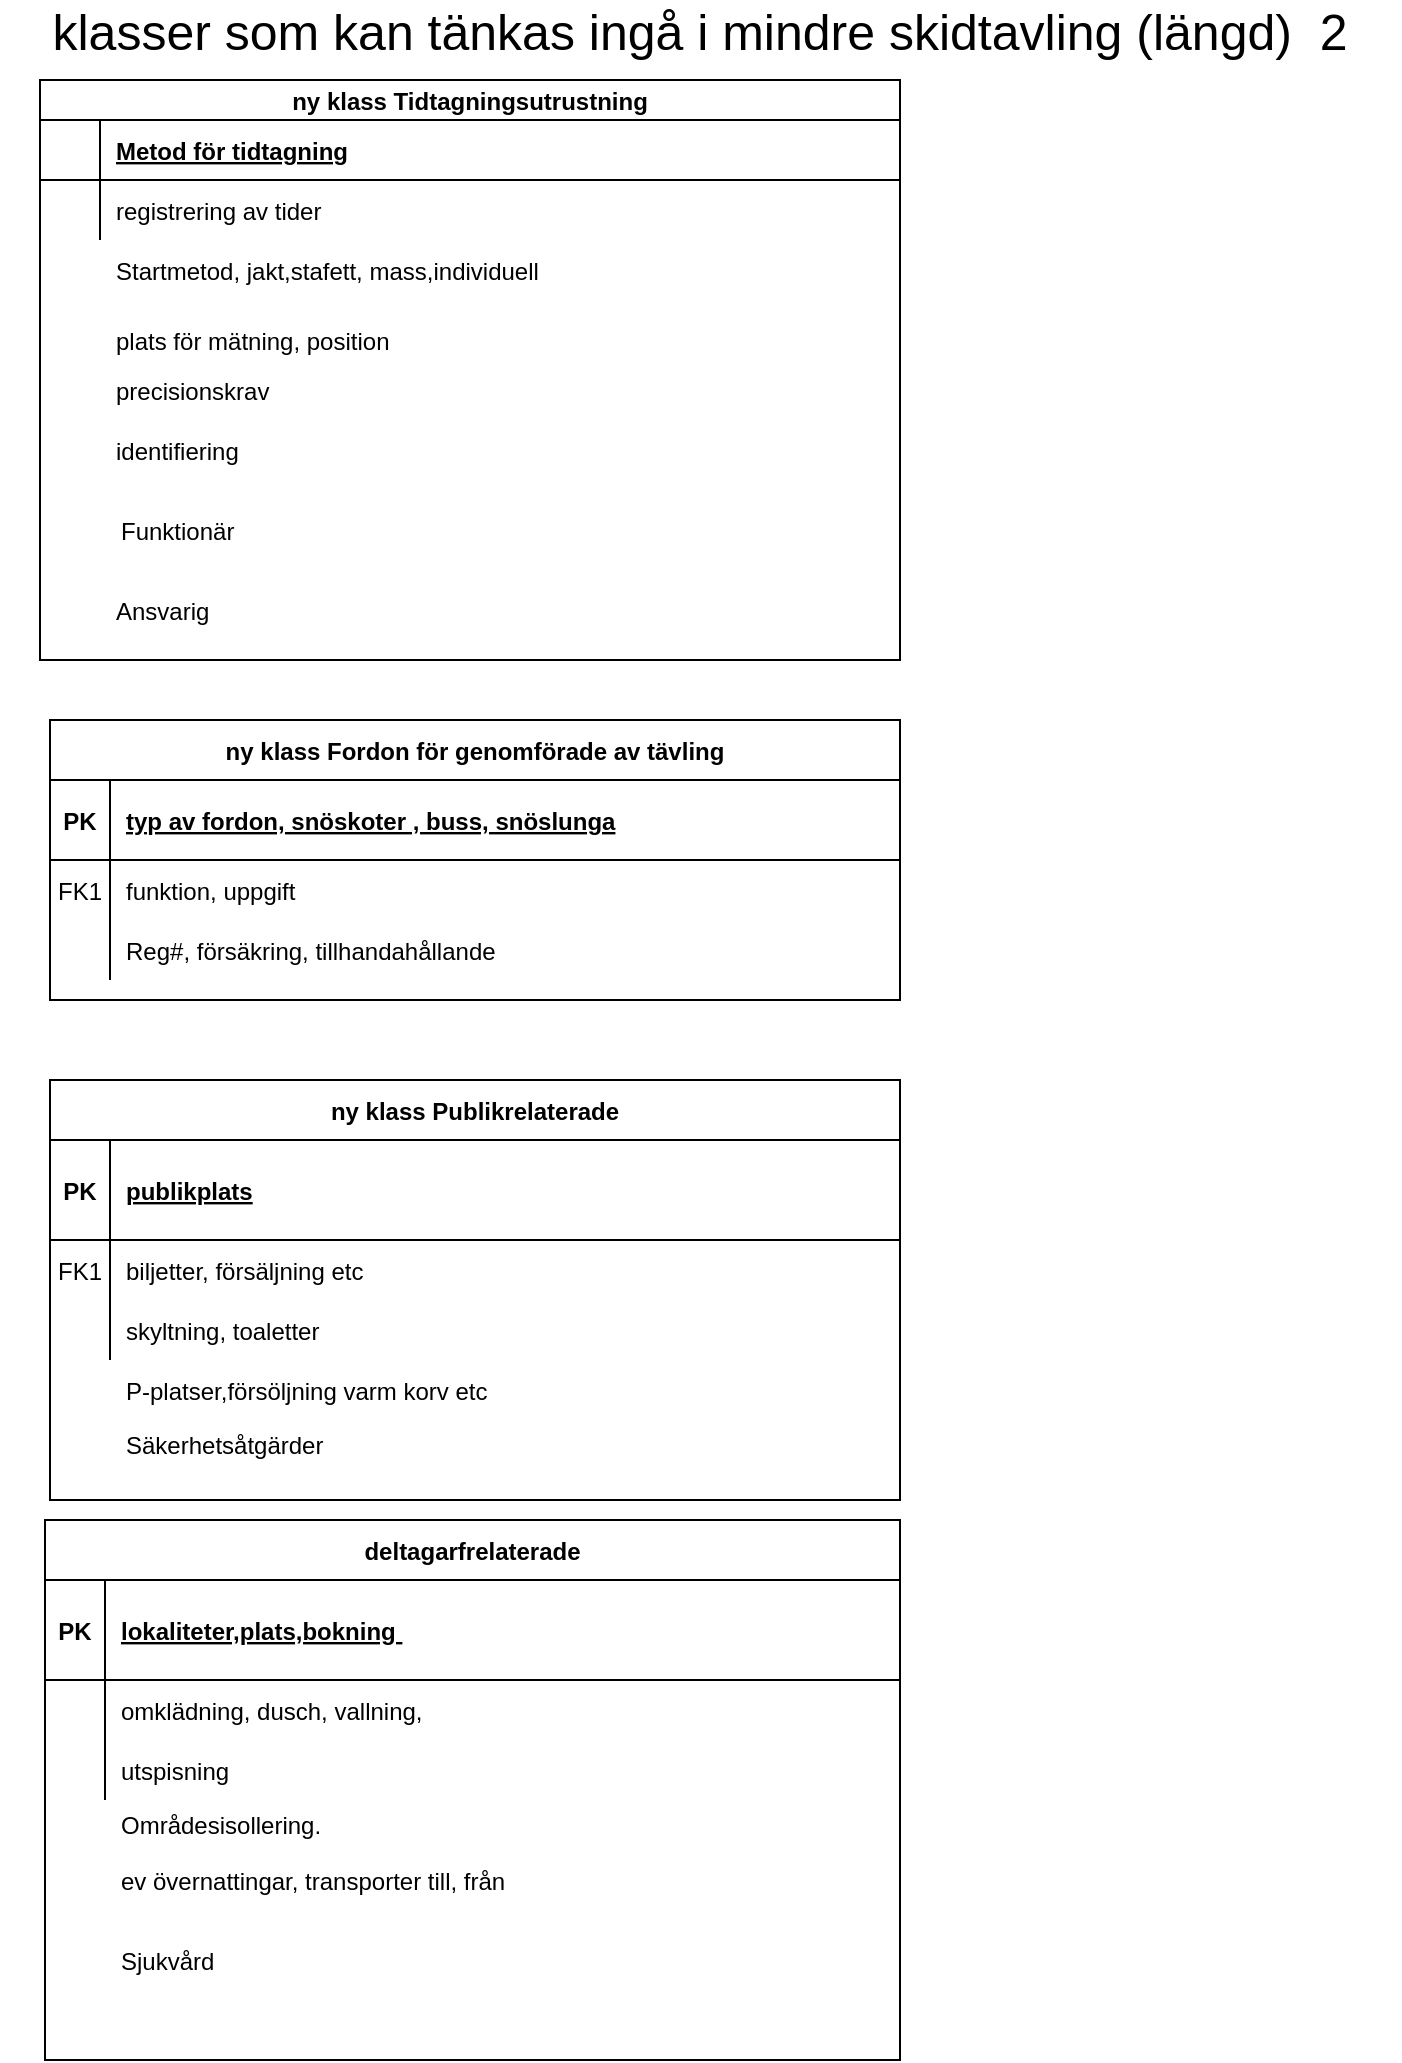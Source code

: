 <mxfile version="15.7.3" type="device"><diagram id="R2lEEEUBdFMjLlhIrx00" name="Page-1"><mxGraphModel dx="1102" dy="835" grid="1" gridSize="10" guides="1" tooltips="1" connect="1" arrows="1" fold="1" page="1" pageScale="1" pageWidth="850" pageHeight="1100" math="0" shadow="0" extFonts="Permanent Marker^https://fonts.googleapis.com/css?family=Permanent+Marker"><root><mxCell id="0"/><mxCell id="1" parent="0"/><mxCell id="C-vyLk0tnHw3VtMMgP7b-2" value="ny klass Publikrelaterade" style="shape=table;startSize=30;container=1;collapsible=1;childLayout=tableLayout;fixedRows=1;rowLines=0;fontStyle=1;align=center;resizeLast=1;" parent="1" vertex="1"><mxGeometry x="115" y="580" width="425" height="210" as="geometry"/></mxCell><mxCell id="C-vyLk0tnHw3VtMMgP7b-3" value="" style="shape=partialRectangle;collapsible=0;dropTarget=0;pointerEvents=0;fillColor=none;points=[[0,0.5],[1,0.5]];portConstraint=eastwest;top=0;left=0;right=0;bottom=1;" parent="C-vyLk0tnHw3VtMMgP7b-2" vertex="1"><mxGeometry y="30" width="425" height="50" as="geometry"/></mxCell><mxCell id="C-vyLk0tnHw3VtMMgP7b-4" value="PK" style="shape=partialRectangle;overflow=hidden;connectable=0;fillColor=none;top=0;left=0;bottom=0;right=0;fontStyle=1;" parent="C-vyLk0tnHw3VtMMgP7b-3" vertex="1"><mxGeometry width="30" height="50" as="geometry"><mxRectangle width="30" height="50" as="alternateBounds"/></mxGeometry></mxCell><mxCell id="C-vyLk0tnHw3VtMMgP7b-5" value="publikplats" style="shape=partialRectangle;overflow=hidden;connectable=0;fillColor=none;top=0;left=0;bottom=0;right=0;align=left;spacingLeft=6;fontStyle=5;" parent="C-vyLk0tnHw3VtMMgP7b-3" vertex="1"><mxGeometry x="30" width="395" height="50" as="geometry"><mxRectangle width="395" height="50" as="alternateBounds"/></mxGeometry></mxCell><mxCell id="C-vyLk0tnHw3VtMMgP7b-6" value="" style="shape=partialRectangle;collapsible=0;dropTarget=0;pointerEvents=0;fillColor=none;points=[[0,0.5],[1,0.5]];portConstraint=eastwest;top=0;left=0;right=0;bottom=0;" parent="C-vyLk0tnHw3VtMMgP7b-2" vertex="1"><mxGeometry y="80" width="425" height="30" as="geometry"/></mxCell><mxCell id="C-vyLk0tnHw3VtMMgP7b-7" value="FK1" style="shape=partialRectangle;overflow=hidden;connectable=0;fillColor=none;top=0;left=0;bottom=0;right=0;" parent="C-vyLk0tnHw3VtMMgP7b-6" vertex="1"><mxGeometry width="30" height="30" as="geometry"><mxRectangle width="30" height="30" as="alternateBounds"/></mxGeometry></mxCell><mxCell id="C-vyLk0tnHw3VtMMgP7b-8" value="biljetter, försäljning etc" style="shape=partialRectangle;overflow=hidden;connectable=0;fillColor=none;top=0;left=0;bottom=0;right=0;align=left;spacingLeft=6;" parent="C-vyLk0tnHw3VtMMgP7b-6" vertex="1"><mxGeometry x="30" width="395" height="30" as="geometry"><mxRectangle width="395" height="30" as="alternateBounds"/></mxGeometry></mxCell><mxCell id="C-vyLk0tnHw3VtMMgP7b-9" value="" style="shape=partialRectangle;collapsible=0;dropTarget=0;pointerEvents=0;fillColor=none;points=[[0,0.5],[1,0.5]];portConstraint=eastwest;top=0;left=0;right=0;bottom=0;" parent="C-vyLk0tnHw3VtMMgP7b-2" vertex="1"><mxGeometry y="110" width="425" height="30" as="geometry"/></mxCell><mxCell id="C-vyLk0tnHw3VtMMgP7b-10" value="" style="shape=partialRectangle;overflow=hidden;connectable=0;fillColor=none;top=0;left=0;bottom=0;right=0;" parent="C-vyLk0tnHw3VtMMgP7b-9" vertex="1"><mxGeometry width="30" height="30" as="geometry"><mxRectangle width="30" height="30" as="alternateBounds"/></mxGeometry></mxCell><mxCell id="C-vyLk0tnHw3VtMMgP7b-11" value="skyltning, toaletter" style="shape=partialRectangle;overflow=hidden;connectable=0;fillColor=none;top=0;left=0;bottom=0;right=0;align=left;spacingLeft=6;" parent="C-vyLk0tnHw3VtMMgP7b-9" vertex="1"><mxGeometry x="30" width="395" height="30" as="geometry"><mxRectangle width="395" height="30" as="alternateBounds"/></mxGeometry></mxCell><mxCell id="C-vyLk0tnHw3VtMMgP7b-13" value="ny klass Fordon för genomförade av tävling" style="shape=table;startSize=30;container=1;collapsible=1;childLayout=tableLayout;fixedRows=1;rowLines=0;fontStyle=1;align=center;resizeLast=1;" parent="1" vertex="1"><mxGeometry x="115" y="400" width="425" height="140" as="geometry"/></mxCell><mxCell id="C-vyLk0tnHw3VtMMgP7b-14" value="" style="shape=partialRectangle;collapsible=0;dropTarget=0;pointerEvents=0;fillColor=none;points=[[0,0.5],[1,0.5]];portConstraint=eastwest;top=0;left=0;right=0;bottom=1;" parent="C-vyLk0tnHw3VtMMgP7b-13" vertex="1"><mxGeometry y="30" width="425" height="40" as="geometry"/></mxCell><mxCell id="C-vyLk0tnHw3VtMMgP7b-15" value="PK" style="shape=partialRectangle;overflow=hidden;connectable=0;fillColor=none;top=0;left=0;bottom=0;right=0;fontStyle=1;" parent="C-vyLk0tnHw3VtMMgP7b-14" vertex="1"><mxGeometry width="30" height="40" as="geometry"><mxRectangle width="30" height="40" as="alternateBounds"/></mxGeometry></mxCell><mxCell id="C-vyLk0tnHw3VtMMgP7b-16" value="typ av fordon, snöskoter , buss, snöslunga" style="shape=partialRectangle;overflow=hidden;connectable=0;fillColor=none;top=0;left=0;bottom=0;right=0;align=left;spacingLeft=6;fontStyle=5;" parent="C-vyLk0tnHw3VtMMgP7b-14" vertex="1"><mxGeometry x="30" width="395" height="40" as="geometry"><mxRectangle width="395" height="40" as="alternateBounds"/></mxGeometry></mxCell><mxCell id="C-vyLk0tnHw3VtMMgP7b-17" value="" style="shape=partialRectangle;collapsible=0;dropTarget=0;pointerEvents=0;fillColor=none;points=[[0,0.5],[1,0.5]];portConstraint=eastwest;top=0;left=0;right=0;bottom=0;" parent="C-vyLk0tnHw3VtMMgP7b-13" vertex="1"><mxGeometry y="70" width="425" height="30" as="geometry"/></mxCell><mxCell id="C-vyLk0tnHw3VtMMgP7b-18" value="FK1" style="shape=partialRectangle;overflow=hidden;connectable=0;fillColor=none;top=0;left=0;bottom=0;right=0;" parent="C-vyLk0tnHw3VtMMgP7b-17" vertex="1"><mxGeometry width="30" height="30" as="geometry"><mxRectangle width="30" height="30" as="alternateBounds"/></mxGeometry></mxCell><mxCell id="C-vyLk0tnHw3VtMMgP7b-19" value="funktion, uppgift" style="shape=partialRectangle;overflow=hidden;connectable=0;fillColor=none;top=0;left=0;bottom=0;right=0;align=left;spacingLeft=6;" parent="C-vyLk0tnHw3VtMMgP7b-17" vertex="1"><mxGeometry x="30" width="395" height="30" as="geometry"><mxRectangle width="395" height="30" as="alternateBounds"/></mxGeometry></mxCell><mxCell id="C-vyLk0tnHw3VtMMgP7b-20" value="" style="shape=partialRectangle;collapsible=0;dropTarget=0;pointerEvents=0;fillColor=none;points=[[0,0.5],[1,0.5]];portConstraint=eastwest;top=0;left=0;right=0;bottom=0;" parent="C-vyLk0tnHw3VtMMgP7b-13" vertex="1"><mxGeometry y="100" width="425" height="30" as="geometry"/></mxCell><mxCell id="C-vyLk0tnHw3VtMMgP7b-21" value="" style="shape=partialRectangle;overflow=hidden;connectable=0;fillColor=none;top=0;left=0;bottom=0;right=0;" parent="C-vyLk0tnHw3VtMMgP7b-20" vertex="1"><mxGeometry width="30" height="30" as="geometry"><mxRectangle width="30" height="30" as="alternateBounds"/></mxGeometry></mxCell><mxCell id="C-vyLk0tnHw3VtMMgP7b-22" value="Reg#, försäkring, tillhandahållande" style="shape=partialRectangle;overflow=hidden;connectable=0;fillColor=none;top=0;left=0;bottom=0;right=0;align=left;spacingLeft=6;" parent="C-vyLk0tnHw3VtMMgP7b-20" vertex="1"><mxGeometry x="30" width="395" height="30" as="geometry"><mxRectangle width="395" height="30" as="alternateBounds"/></mxGeometry></mxCell><mxCell id="C-vyLk0tnHw3VtMMgP7b-23" value="ny klass Tidtagningsutrustning" style="shape=table;startSize=20;container=1;collapsible=1;childLayout=tableLayout;fixedRows=1;rowLines=0;fontStyle=1;align=center;resizeLast=1;" parent="1" vertex="1"><mxGeometry x="110" y="80" width="430" height="290" as="geometry"/></mxCell><mxCell id="C-vyLk0tnHw3VtMMgP7b-24" value="" style="shape=partialRectangle;collapsible=0;dropTarget=0;pointerEvents=0;fillColor=none;points=[[0,0.5],[1,0.5]];portConstraint=eastwest;top=0;left=0;right=0;bottom=1;" parent="C-vyLk0tnHw3VtMMgP7b-23" vertex="1"><mxGeometry y="20" width="430" height="30" as="geometry"/></mxCell><mxCell id="C-vyLk0tnHw3VtMMgP7b-25" value="" style="shape=partialRectangle;overflow=hidden;connectable=0;fillColor=none;top=0;left=0;bottom=0;right=0;fontStyle=1;" parent="C-vyLk0tnHw3VtMMgP7b-24" vertex="1"><mxGeometry width="30" height="30" as="geometry"><mxRectangle width="30" height="30" as="alternateBounds"/></mxGeometry></mxCell><mxCell id="C-vyLk0tnHw3VtMMgP7b-26" value="Metod för tidtagning" style="shape=partialRectangle;overflow=hidden;connectable=0;fillColor=none;top=0;left=0;bottom=0;right=0;align=left;spacingLeft=6;fontStyle=5;" parent="C-vyLk0tnHw3VtMMgP7b-24" vertex="1"><mxGeometry x="30" width="400" height="30" as="geometry"><mxRectangle width="400" height="30" as="alternateBounds"/></mxGeometry></mxCell><mxCell id="C-vyLk0tnHw3VtMMgP7b-27" value="" style="shape=partialRectangle;collapsible=0;dropTarget=0;pointerEvents=0;fillColor=none;points=[[0,0.5],[1,0.5]];portConstraint=eastwest;top=0;left=0;right=0;bottom=0;" parent="C-vyLk0tnHw3VtMMgP7b-23" vertex="1"><mxGeometry y="50" width="430" height="30" as="geometry"/></mxCell><mxCell id="C-vyLk0tnHw3VtMMgP7b-28" value="" style="shape=partialRectangle;overflow=hidden;connectable=0;fillColor=none;top=0;left=0;bottom=0;right=0;" parent="C-vyLk0tnHw3VtMMgP7b-27" vertex="1"><mxGeometry width="30" height="30" as="geometry"><mxRectangle width="30" height="30" as="alternateBounds"/></mxGeometry></mxCell><mxCell id="C-vyLk0tnHw3VtMMgP7b-29" value="registrering av tider" style="shape=partialRectangle;overflow=hidden;connectable=0;fillColor=none;top=0;left=0;bottom=0;right=0;align=left;spacingLeft=6;" parent="C-vyLk0tnHw3VtMMgP7b-27" vertex="1"><mxGeometry x="30" width="400" height="30" as="geometry"><mxRectangle width="400" height="30" as="alternateBounds"/></mxGeometry></mxCell><mxCell id="xlbWAWORUBu0dMpSI8FI-1" value="klasser som kan tänkas ingå i mindre skidtavling (längd)&amp;nbsp; 2" style="text;html=1;strokeColor=none;fillColor=none;align=center;verticalAlign=middle;whiteSpace=wrap;rounded=0;strokeWidth=34;fontSize=25;" parent="1" vertex="1"><mxGeometry x="90" y="40" width="700" height="30" as="geometry"/></mxCell><mxCell id="xlbWAWORUBu0dMpSI8FI-3" value="" style="shape=partialRectangle;collapsible=0;dropTarget=0;pointerEvents=0;fillColor=none;points=[[0,0.5],[1,0.5]];portConstraint=eastwest;top=0;left=0;right=0;bottom=0;" parent="1" vertex="1"><mxGeometry x="110" y="160" width="250" height="30" as="geometry"/></mxCell><mxCell id="xlbWAWORUBu0dMpSI8FI-4" value="" style="shape=partialRectangle;overflow=hidden;connectable=0;fillColor=none;top=0;left=0;bottom=0;right=0;" parent="xlbWAWORUBu0dMpSI8FI-3" vertex="1"><mxGeometry width="30" height="30" as="geometry"><mxRectangle width="30" height="30" as="alternateBounds"/></mxGeometry></mxCell><mxCell id="xlbWAWORUBu0dMpSI8FI-5" value="Startmetod, jakt,stafett, mass,individuell" style="shape=partialRectangle;overflow=hidden;connectable=0;fillColor=none;top=0;left=0;bottom=0;right=0;align=left;spacingLeft=6;" parent="xlbWAWORUBu0dMpSI8FI-3" vertex="1"><mxGeometry x="30" width="220" height="30" as="geometry"><mxRectangle width="220" height="30" as="alternateBounds"/></mxGeometry></mxCell><mxCell id="xlbWAWORUBu0dMpSI8FI-10" value="" style="shape=partialRectangle;collapsible=0;dropTarget=0;pointerEvents=0;fillColor=none;points=[[0,0.5],[1,0.5]];portConstraint=eastwest;top=0;left=0;right=0;bottom=0;" parent="1" vertex="1"><mxGeometry x="110" y="170" width="250" height="80" as="geometry"/></mxCell><mxCell id="xlbWAWORUBu0dMpSI8FI-11" value="" style="shape=partialRectangle;overflow=hidden;connectable=0;fillColor=none;top=0;left=0;bottom=0;right=0;" parent="xlbWAWORUBu0dMpSI8FI-10" vertex="1"><mxGeometry width="30" height="80" as="geometry"><mxRectangle width="30" height="30" as="alternateBounds"/></mxGeometry></mxCell><mxCell id="xlbWAWORUBu0dMpSI8FI-12" value="plats för mätning, position" style="shape=partialRectangle;overflow=hidden;connectable=0;fillColor=none;top=0;left=0;bottom=0;right=0;align=left;spacingLeft=6;" parent="xlbWAWORUBu0dMpSI8FI-10" vertex="1"><mxGeometry x="30" width="220" height="80" as="geometry"><mxRectangle width="220" height="30" as="alternateBounds"/></mxGeometry></mxCell><mxCell id="xlbWAWORUBu0dMpSI8FI-13" value="" style="shape=partialRectangle;collapsible=0;dropTarget=0;pointerEvents=0;fillColor=none;points=[[0,0.5],[1,0.5]];portConstraint=eastwest;top=0;left=0;right=0;bottom=0;" parent="1" vertex="1"><mxGeometry x="110" y="220" width="250" height="30" as="geometry"/></mxCell><mxCell id="xlbWAWORUBu0dMpSI8FI-14" value="" style="shape=partialRectangle;overflow=hidden;connectable=0;fillColor=none;top=0;left=0;bottom=0;right=0;" parent="xlbWAWORUBu0dMpSI8FI-13" vertex="1"><mxGeometry width="30" height="30" as="geometry"><mxRectangle width="30" height="30" as="alternateBounds"/></mxGeometry></mxCell><mxCell id="xlbWAWORUBu0dMpSI8FI-15" value="precisionskrav" style="shape=partialRectangle;overflow=hidden;connectable=0;fillColor=none;top=0;left=0;bottom=0;right=0;align=left;spacingLeft=6;" parent="xlbWAWORUBu0dMpSI8FI-13" vertex="1"><mxGeometry x="30" width="220" height="30" as="geometry"><mxRectangle width="220" height="30" as="alternateBounds"/></mxGeometry></mxCell><mxCell id="xlbWAWORUBu0dMpSI8FI-16" value="" style="shape=partialRectangle;collapsible=0;dropTarget=0;pointerEvents=0;fillColor=none;points=[[0,0.5],[1,0.5]];portConstraint=eastwest;top=0;left=0;right=0;bottom=0;" parent="1" vertex="1"><mxGeometry x="110" y="250" width="250" height="30" as="geometry"/></mxCell><mxCell id="xlbWAWORUBu0dMpSI8FI-17" value="" style="shape=partialRectangle;overflow=hidden;connectable=0;fillColor=none;top=0;left=0;bottom=0;right=0;" parent="xlbWAWORUBu0dMpSI8FI-16" vertex="1"><mxGeometry width="30" height="30" as="geometry"><mxRectangle width="30" height="30" as="alternateBounds"/></mxGeometry></mxCell><mxCell id="xlbWAWORUBu0dMpSI8FI-18" value="identifiering" style="shape=partialRectangle;overflow=hidden;connectable=0;fillColor=none;top=0;left=0;bottom=0;right=0;align=left;spacingLeft=6;" parent="xlbWAWORUBu0dMpSI8FI-16" vertex="1"><mxGeometry x="30" width="220" height="30" as="geometry"><mxRectangle width="220" height="30" as="alternateBounds"/></mxGeometry></mxCell><mxCell id="xlbWAWORUBu0dMpSI8FI-19" value="" style="shape=partialRectangle;collapsible=0;dropTarget=0;pointerEvents=0;fillColor=none;points=[[0,0.5],[1,0.5]];portConstraint=eastwest;top=0;left=0;right=0;bottom=0;" parent="1" vertex="1"><mxGeometry x="112.5" y="290" width="250" height="30" as="geometry"/></mxCell><mxCell id="xlbWAWORUBu0dMpSI8FI-20" value="" style="shape=partialRectangle;overflow=hidden;connectable=0;fillColor=none;top=0;left=0;bottom=0;right=0;" parent="xlbWAWORUBu0dMpSI8FI-19" vertex="1"><mxGeometry width="30" height="30" as="geometry"><mxRectangle width="30" height="30" as="alternateBounds"/></mxGeometry></mxCell><mxCell id="xlbWAWORUBu0dMpSI8FI-21" value="Funktionär" style="shape=partialRectangle;overflow=hidden;connectable=0;fillColor=none;top=0;left=0;bottom=0;right=0;align=left;spacingLeft=6;" parent="xlbWAWORUBu0dMpSI8FI-19" vertex="1"><mxGeometry x="30" width="220" height="30" as="geometry"><mxRectangle width="220" height="30" as="alternateBounds"/></mxGeometry></mxCell><mxCell id="xlbWAWORUBu0dMpSI8FI-22" value="" style="shape=partialRectangle;collapsible=0;dropTarget=0;pointerEvents=0;fillColor=none;points=[[0,0.5],[1,0.5]];portConstraint=eastwest;top=0;left=0;right=0;bottom=0;" parent="1" vertex="1"><mxGeometry x="110" y="330" width="250" height="30" as="geometry"/></mxCell><mxCell id="xlbWAWORUBu0dMpSI8FI-23" value="" style="shape=partialRectangle;overflow=hidden;connectable=0;fillColor=none;top=0;left=0;bottom=0;right=0;" parent="xlbWAWORUBu0dMpSI8FI-22" vertex="1"><mxGeometry width="30" height="30" as="geometry"><mxRectangle width="30" height="30" as="alternateBounds"/></mxGeometry></mxCell><mxCell id="xlbWAWORUBu0dMpSI8FI-24" value="Ansvarig" style="shape=partialRectangle;overflow=hidden;connectable=0;fillColor=none;top=0;left=0;bottom=0;right=0;align=left;spacingLeft=6;" parent="xlbWAWORUBu0dMpSI8FI-22" vertex="1"><mxGeometry x="30" width="220" height="30" as="geometry"><mxRectangle width="220" height="30" as="alternateBounds"/></mxGeometry></mxCell><mxCell id="xlbWAWORUBu0dMpSI8FI-25" value="P-platser,försöljning varm korv etc" style="shape=partialRectangle;overflow=hidden;connectable=0;fillColor=none;top=0;left=0;bottom=0;right=0;align=left;spacingLeft=6;" parent="1" vertex="1"><mxGeometry x="145" y="720" width="395" height="30" as="geometry"><mxRectangle width="395" height="30" as="alternateBounds"/></mxGeometry></mxCell><mxCell id="xlbWAWORUBu0dMpSI8FI-37" value="deltagarfrelaterade" style="shape=table;startSize=30;container=1;collapsible=1;childLayout=tableLayout;fixedRows=1;rowLines=0;fontStyle=1;align=center;resizeLast=1;" parent="1" vertex="1"><mxGeometry x="112.5" y="800" width="427.5" height="270" as="geometry"/></mxCell><mxCell id="xlbWAWORUBu0dMpSI8FI-38" value="" style="shape=partialRectangle;collapsible=0;dropTarget=0;pointerEvents=0;fillColor=none;points=[[0,0.5],[1,0.5]];portConstraint=eastwest;top=0;left=0;right=0;bottom=1;" parent="xlbWAWORUBu0dMpSI8FI-37" vertex="1"><mxGeometry y="30" width="427.5" height="50" as="geometry"/></mxCell><mxCell id="xlbWAWORUBu0dMpSI8FI-39" value="PK" style="shape=partialRectangle;overflow=hidden;connectable=0;fillColor=none;top=0;left=0;bottom=0;right=0;fontStyle=1;" parent="xlbWAWORUBu0dMpSI8FI-38" vertex="1"><mxGeometry width="30" height="50" as="geometry"><mxRectangle width="30" height="50" as="alternateBounds"/></mxGeometry></mxCell><mxCell id="xlbWAWORUBu0dMpSI8FI-40" value="lokaliteter,plats,bokning " style="shape=partialRectangle;overflow=hidden;connectable=0;fillColor=none;top=0;left=0;bottom=0;right=0;align=left;spacingLeft=6;fontStyle=5;" parent="xlbWAWORUBu0dMpSI8FI-38" vertex="1"><mxGeometry x="30" width="397.5" height="50" as="geometry"><mxRectangle width="397.5" height="50" as="alternateBounds"/></mxGeometry></mxCell><mxCell id="xlbWAWORUBu0dMpSI8FI-41" value="" style="shape=partialRectangle;collapsible=0;dropTarget=0;pointerEvents=0;fillColor=none;points=[[0,0.5],[1,0.5]];portConstraint=eastwest;top=0;left=0;right=0;bottom=0;" parent="xlbWAWORUBu0dMpSI8FI-37" vertex="1"><mxGeometry y="80" width="427.5" height="30" as="geometry"/></mxCell><mxCell id="xlbWAWORUBu0dMpSI8FI-42" value="" style="shape=partialRectangle;overflow=hidden;connectable=0;fillColor=none;top=0;left=0;bottom=0;right=0;" parent="xlbWAWORUBu0dMpSI8FI-41" vertex="1"><mxGeometry width="30" height="30" as="geometry"><mxRectangle width="30" height="30" as="alternateBounds"/></mxGeometry></mxCell><mxCell id="xlbWAWORUBu0dMpSI8FI-43" value="omklädning, dusch, vallning," style="shape=partialRectangle;overflow=hidden;connectable=0;fillColor=none;top=0;left=0;bottom=0;right=0;align=left;spacingLeft=6;" parent="xlbWAWORUBu0dMpSI8FI-41" vertex="1"><mxGeometry x="30" width="397.5" height="30" as="geometry"><mxRectangle width="397.5" height="30" as="alternateBounds"/></mxGeometry></mxCell><mxCell id="xlbWAWORUBu0dMpSI8FI-44" value="" style="shape=partialRectangle;collapsible=0;dropTarget=0;pointerEvents=0;fillColor=none;points=[[0,0.5],[1,0.5]];portConstraint=eastwest;top=0;left=0;right=0;bottom=0;" parent="xlbWAWORUBu0dMpSI8FI-37" vertex="1"><mxGeometry y="110" width="427.5" height="30" as="geometry"/></mxCell><mxCell id="xlbWAWORUBu0dMpSI8FI-45" value="" style="shape=partialRectangle;overflow=hidden;connectable=0;fillColor=none;top=0;left=0;bottom=0;right=0;" parent="xlbWAWORUBu0dMpSI8FI-44" vertex="1"><mxGeometry width="30" height="30" as="geometry"><mxRectangle width="30" height="30" as="alternateBounds"/></mxGeometry></mxCell><mxCell id="xlbWAWORUBu0dMpSI8FI-46" value="utspisning" style="shape=partialRectangle;overflow=hidden;connectable=0;fillColor=none;top=0;left=0;bottom=0;right=0;align=left;spacingLeft=6;" parent="xlbWAWORUBu0dMpSI8FI-44" vertex="1"><mxGeometry x="30" width="397.5" height="30" as="geometry"><mxRectangle width="397.5" height="30" as="alternateBounds"/></mxGeometry></mxCell><mxCell id="xlbWAWORUBu0dMpSI8FI-47" value="Områdesisollering." style="shape=partialRectangle;overflow=hidden;connectable=0;fillColor=none;top=0;left=0;bottom=0;right=0;align=left;spacingLeft=6;" parent="1" vertex="1"><mxGeometry x="142.5" y="942" width="395" height="20" as="geometry"><mxRectangle width="395" height="30" as="alternateBounds"/></mxGeometry></mxCell><mxCell id="xlbWAWORUBu0dMpSI8FI-48" value="ev övernattingar, transporter till, från" style="shape=partialRectangle;overflow=hidden;connectable=0;fillColor=none;top=0;left=0;bottom=0;right=0;align=left;spacingLeft=6;" parent="1" vertex="1"><mxGeometry x="142.5" y="970" width="395" height="20" as="geometry"><mxRectangle width="395" height="30" as="alternateBounds"/></mxGeometry></mxCell><mxCell id="xlbWAWORUBu0dMpSI8FI-49" value="Sjukvård" style="shape=partialRectangle;overflow=hidden;connectable=0;fillColor=none;top=0;left=0;bottom=0;right=0;align=left;spacingLeft=6;" parent="1" vertex="1"><mxGeometry x="142.5" y="1010" width="395" height="20" as="geometry"><mxRectangle width="395" height="30" as="alternateBounds"/></mxGeometry></mxCell><mxCell id="HfrL-40LxuFqa6QhYUIa-1" value="Säkerhetsåtgärder" style="shape=partialRectangle;overflow=hidden;connectable=0;fillColor=none;top=0;left=0;bottom=0;right=0;align=left;spacingLeft=6;" vertex="1" parent="1"><mxGeometry x="145" y="747" width="395" height="30" as="geometry"><mxRectangle width="395" height="30" as="alternateBounds"/></mxGeometry></mxCell></root></mxGraphModel></diagram></mxfile>